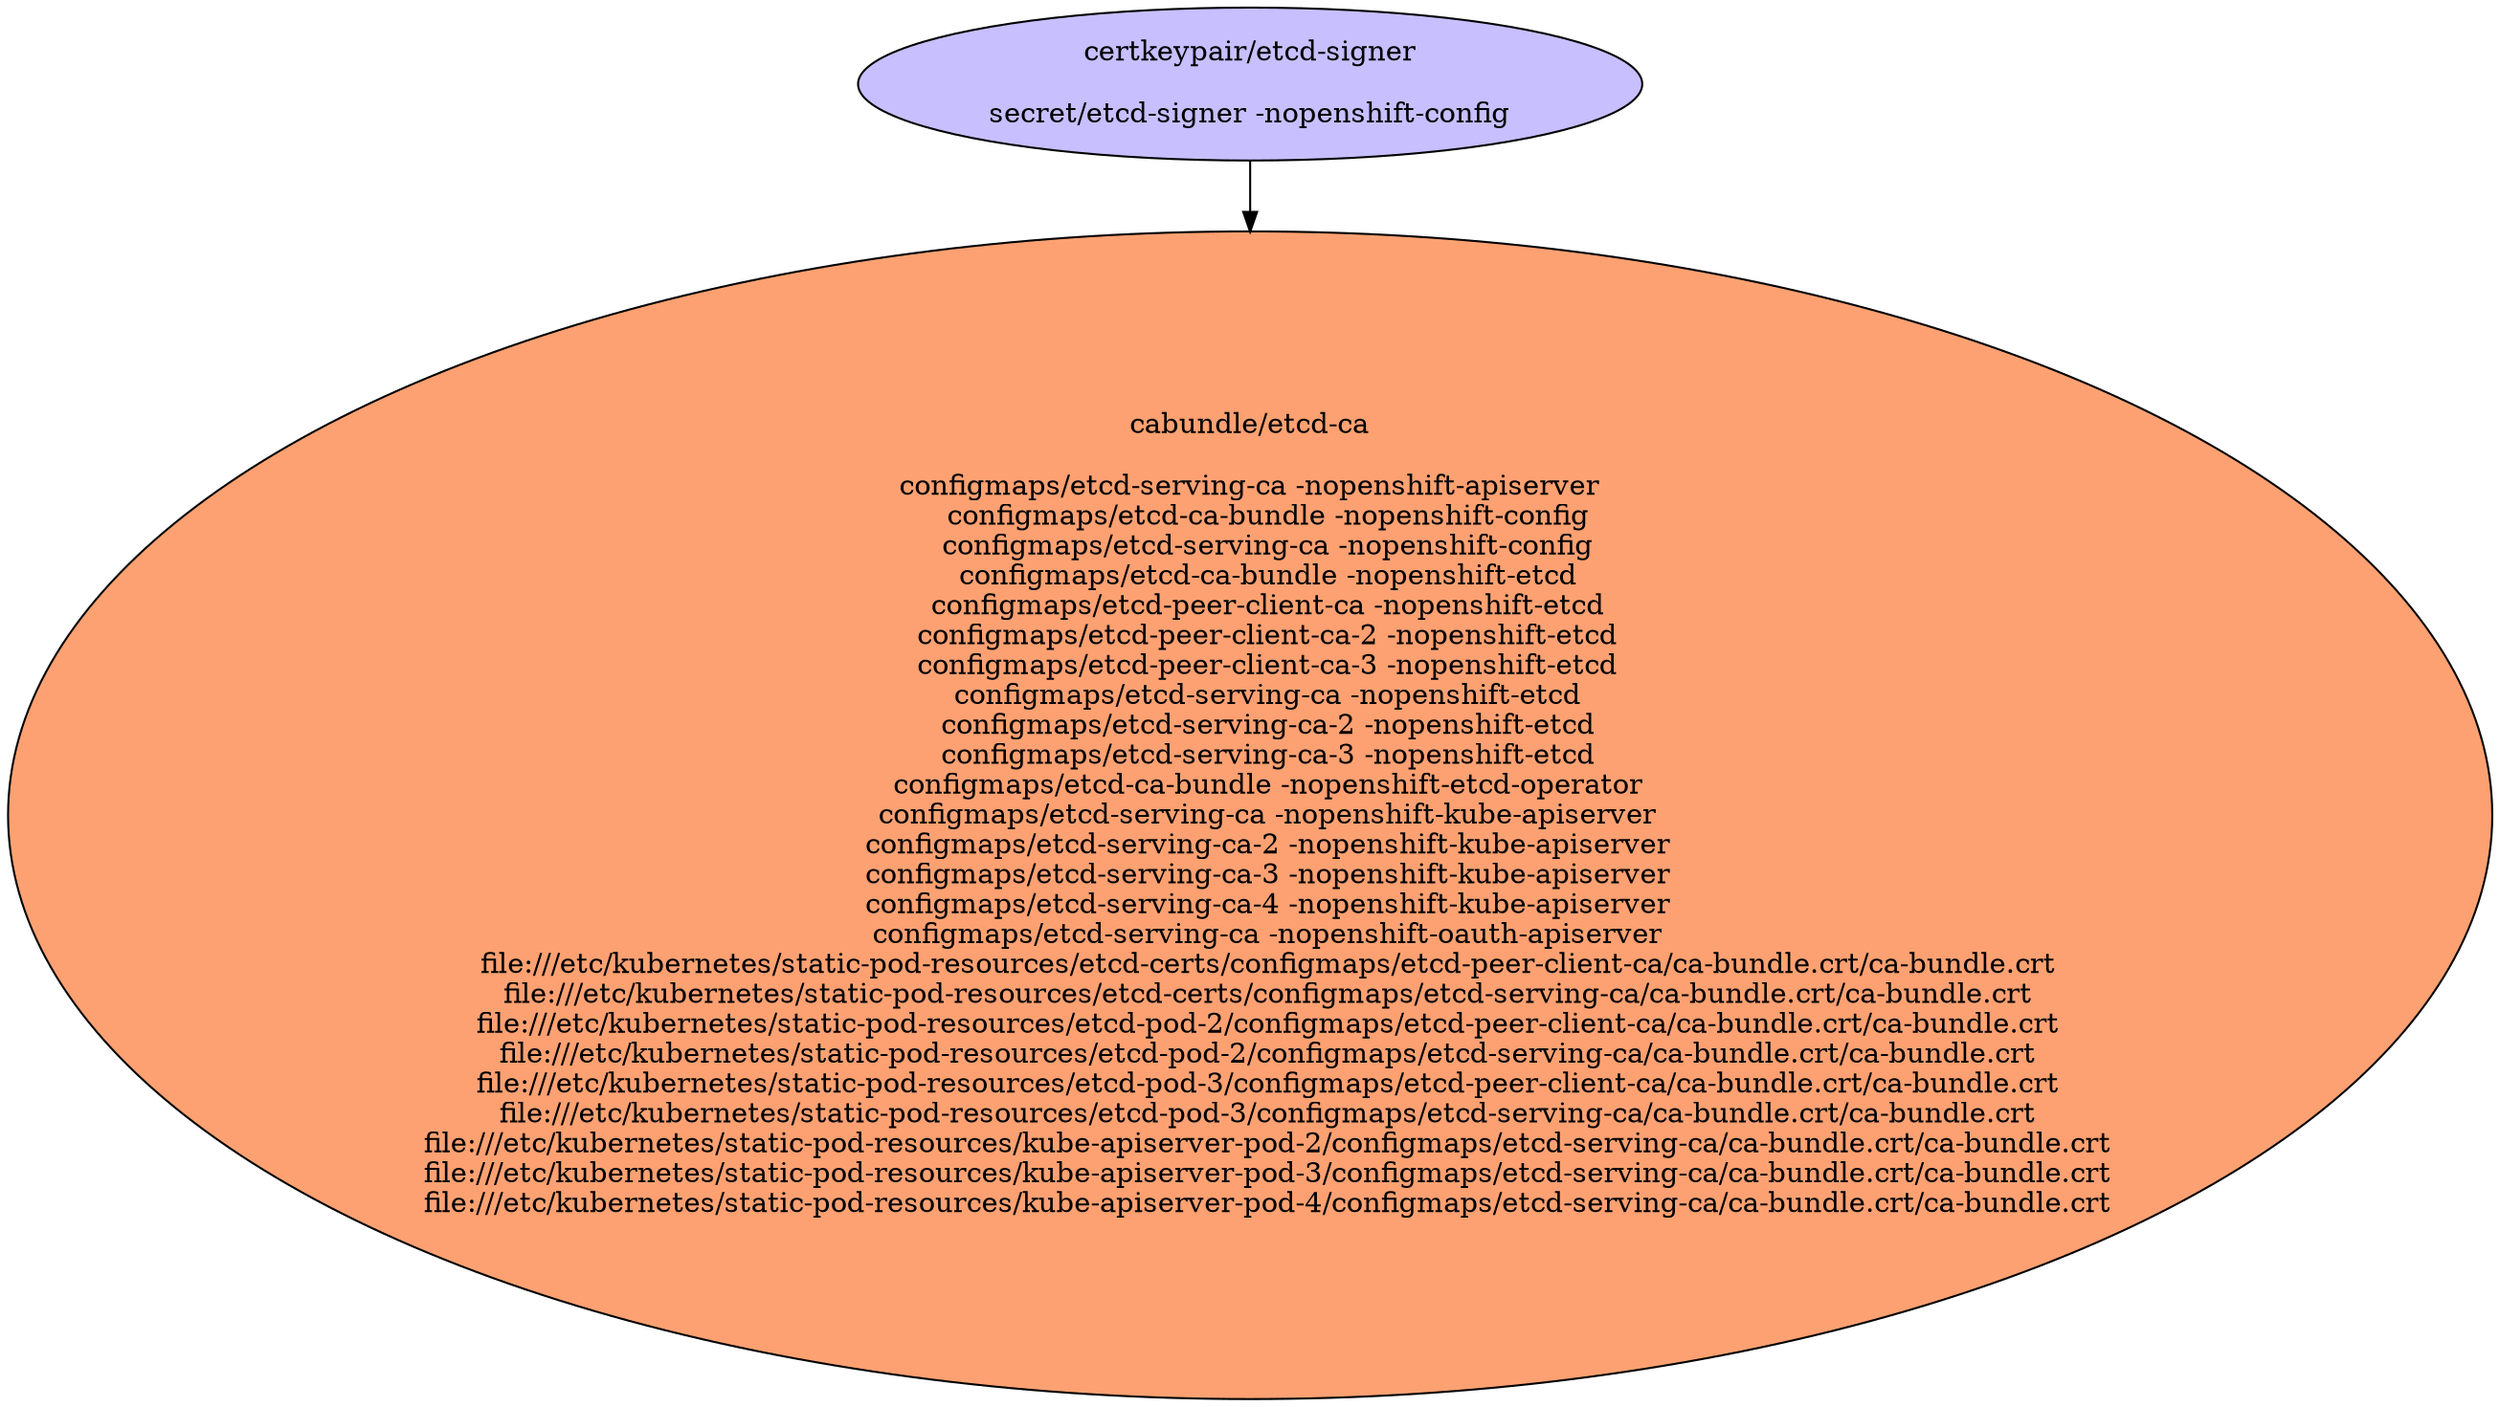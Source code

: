 digraph "Local Certificate" {
  // Node definitions.
  1 [
    label="certkeypair/etcd-signer\n\nsecret/etcd-signer -nopenshift-config\n"
    style=filled
    fillcolor="#c7bfff"
  ];
  8 [
    label="cabundle/etcd-ca\n\nconfigmaps/etcd-serving-ca -nopenshift-apiserver\n    configmaps/etcd-ca-bundle -nopenshift-config\n    configmaps/etcd-serving-ca -nopenshift-config\n    configmaps/etcd-ca-bundle -nopenshift-etcd\n    configmaps/etcd-peer-client-ca -nopenshift-etcd\n    configmaps/etcd-peer-client-ca-2 -nopenshift-etcd\n    configmaps/etcd-peer-client-ca-3 -nopenshift-etcd\n    configmaps/etcd-serving-ca -nopenshift-etcd\n    configmaps/etcd-serving-ca-2 -nopenshift-etcd\n    configmaps/etcd-serving-ca-3 -nopenshift-etcd\n    configmaps/etcd-ca-bundle -nopenshift-etcd-operator\n    configmaps/etcd-serving-ca -nopenshift-kube-apiserver\n    configmaps/etcd-serving-ca-2 -nopenshift-kube-apiserver\n    configmaps/etcd-serving-ca-3 -nopenshift-kube-apiserver\n    configmaps/etcd-serving-ca-4 -nopenshift-kube-apiserver\n    configmaps/etcd-serving-ca -nopenshift-oauth-apiserver\n    file:///etc/kubernetes/static-pod-resources/etcd-certs/configmaps/etcd-peer-client-ca/ca-bundle.crt/ca-bundle.crt\n    file:///etc/kubernetes/static-pod-resources/etcd-certs/configmaps/etcd-serving-ca/ca-bundle.crt/ca-bundle.crt\n    file:///etc/kubernetes/static-pod-resources/etcd-pod-2/configmaps/etcd-peer-client-ca/ca-bundle.crt/ca-bundle.crt\n    file:///etc/kubernetes/static-pod-resources/etcd-pod-2/configmaps/etcd-serving-ca/ca-bundle.crt/ca-bundle.crt\n    file:///etc/kubernetes/static-pod-resources/etcd-pod-3/configmaps/etcd-peer-client-ca/ca-bundle.crt/ca-bundle.crt\n    file:///etc/kubernetes/static-pod-resources/etcd-pod-3/configmaps/etcd-serving-ca/ca-bundle.crt/ca-bundle.crt\n    file:///etc/kubernetes/static-pod-resources/kube-apiserver-pod-2/configmaps/etcd-serving-ca/ca-bundle.crt/ca-bundle.crt\n    file:///etc/kubernetes/static-pod-resources/kube-apiserver-pod-3/configmaps/etcd-serving-ca/ca-bundle.crt/ca-bundle.crt\n    file:///etc/kubernetes/static-pod-resources/kube-apiserver-pod-4/configmaps/etcd-serving-ca/ca-bundle.crt/ca-bundle.crt\n"
    style=filled
    fillcolor="#fda172"
  ];

  // Edge definitions.
  1 -> 8;
}
